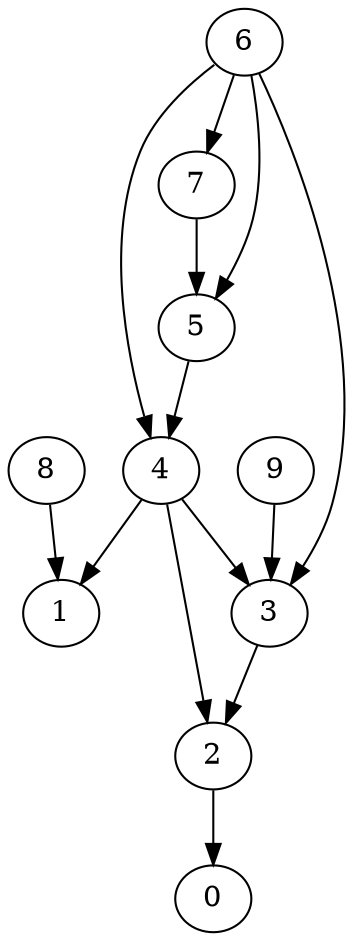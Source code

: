 digraph G {
  graph [splines=true overlap=false]
  node  [shape=ellipse, width=0.3, height=0.3]
  0 [label="0"];
  1 [label="1"];
  2 [label="2"];
  3 [label="3"];
  4 [label="4"];
  5 [label="5"];
  6 [label="6"];
  7 [label="7"];
  8 [label="8"];
  9 [label="9"];
  2 -> 0;
  3 -> 2;
  4 -> 1;
  4 -> 2;
  4 -> 3;
  5 -> 4;
  6 -> 3;
  6 -> 4;
  6 -> 5;
  6 -> 7;
  7 -> 5;
  8 -> 1;
  9 -> 3;
}
